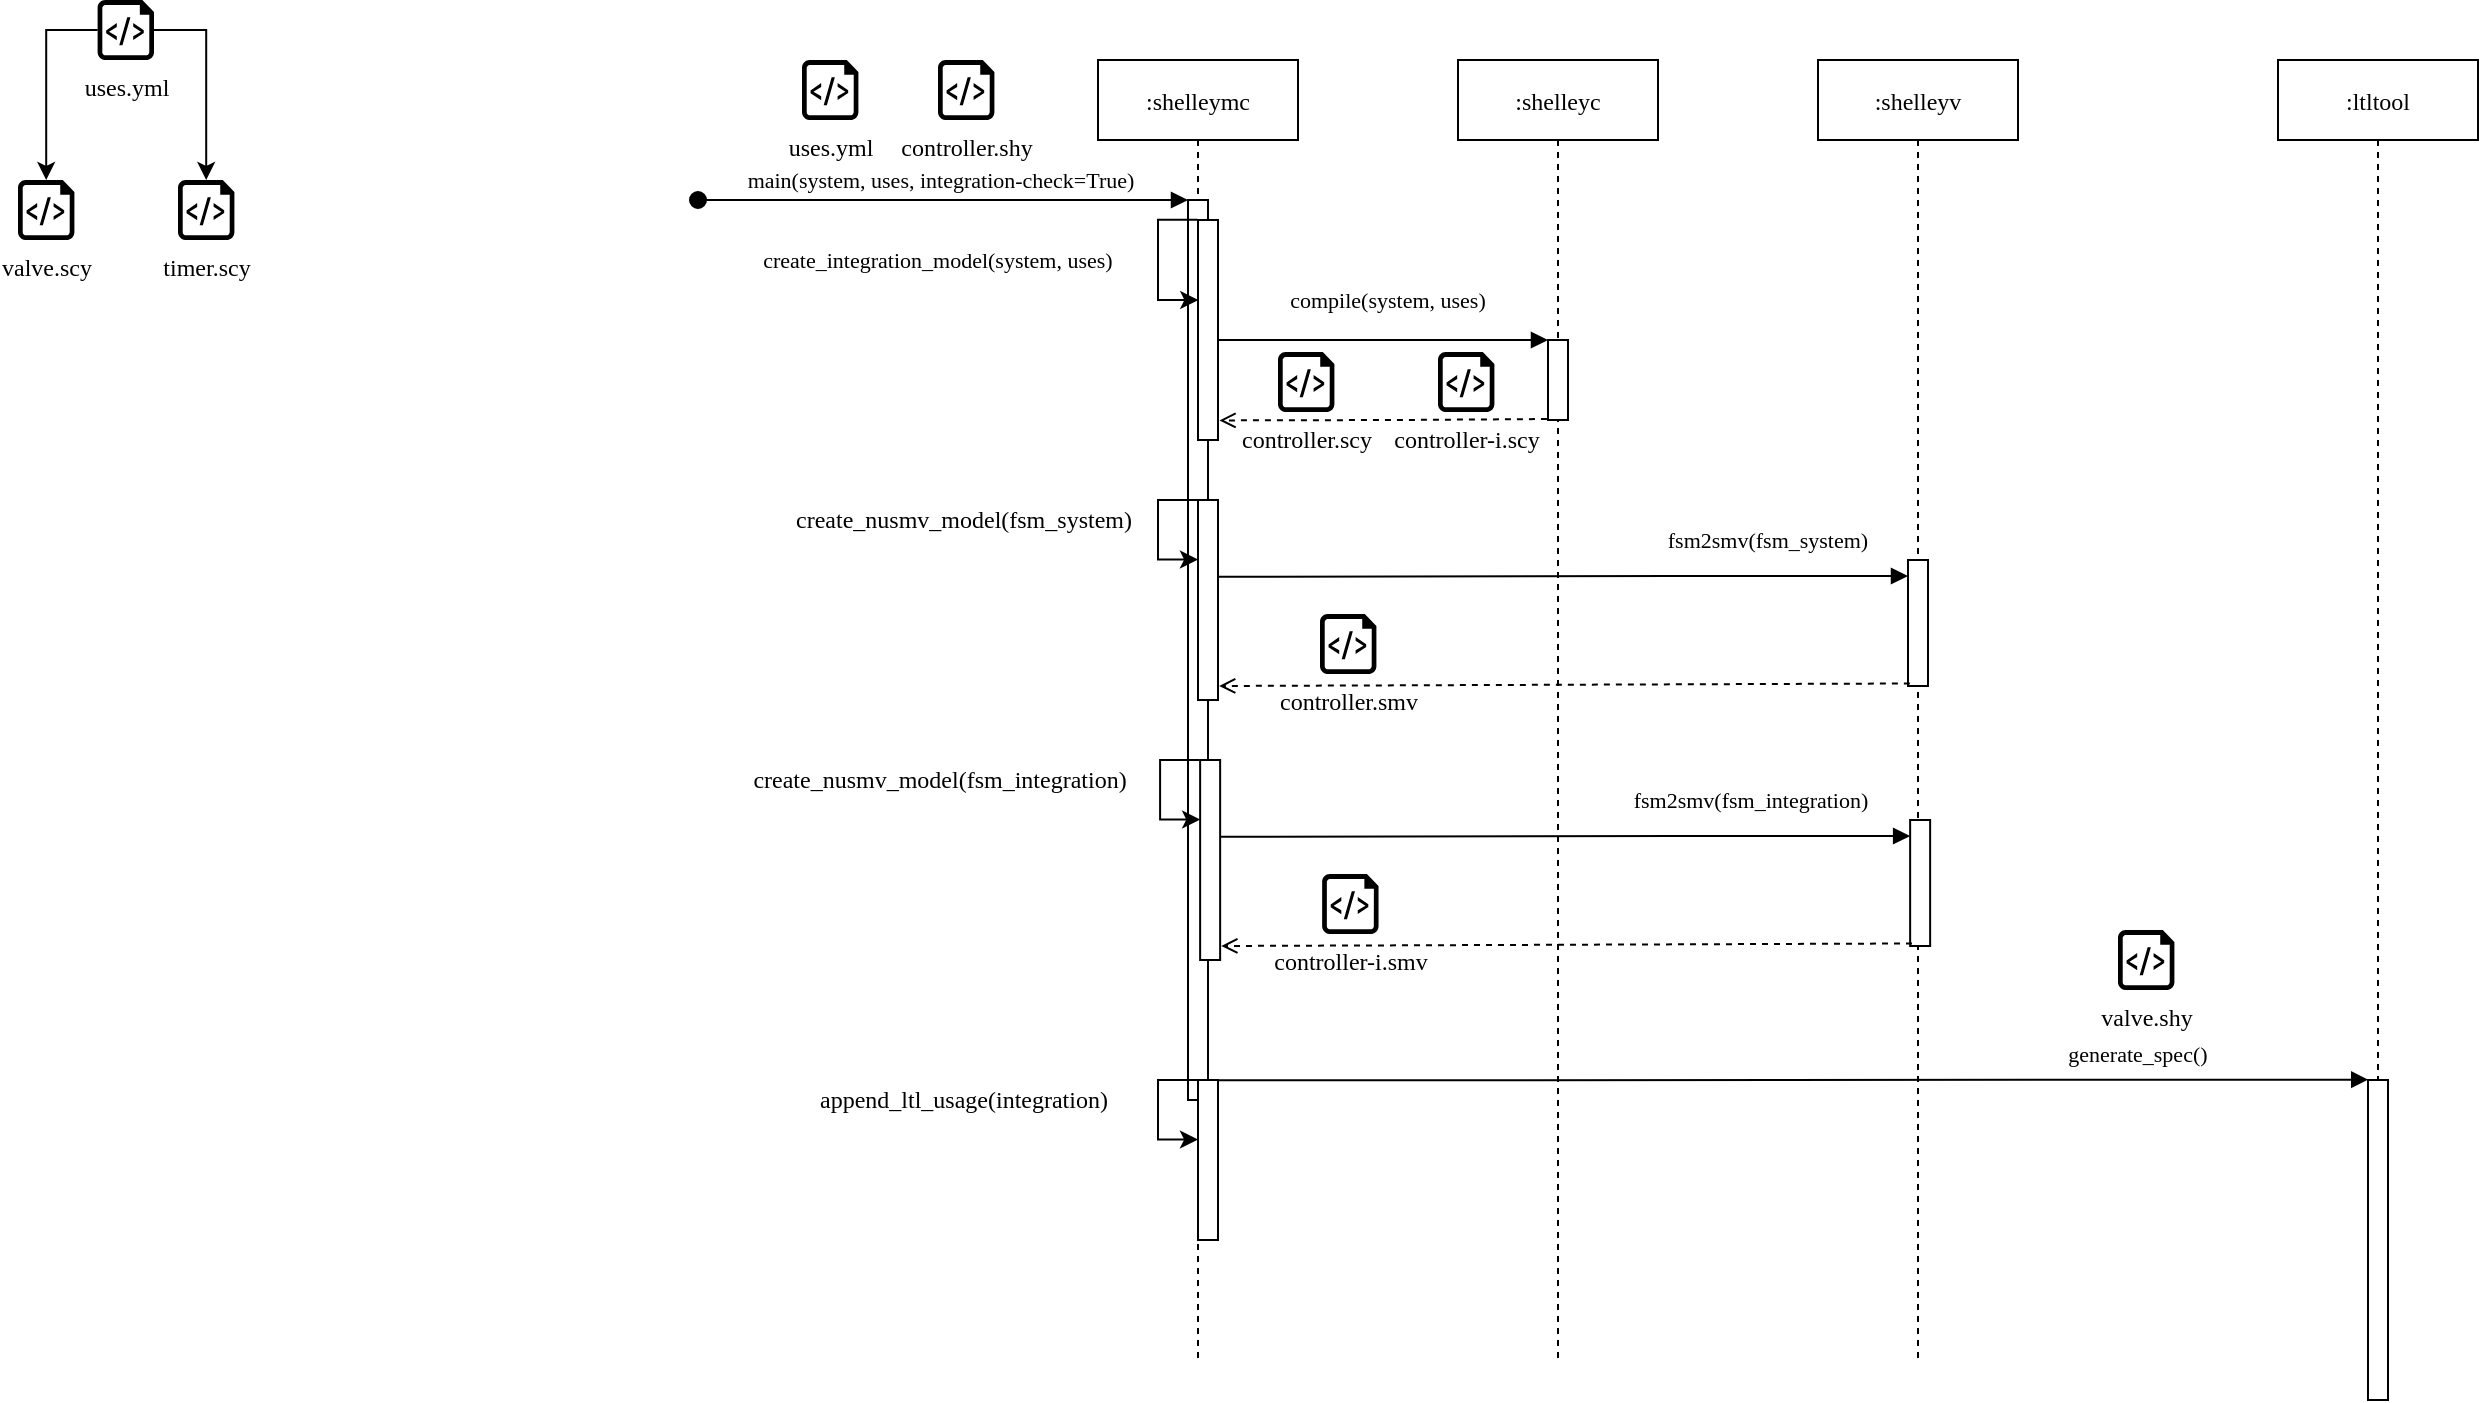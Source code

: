 <mxfile version="14.6.13" type="device"><diagram id="kgpKYQtTHZ0yAKxKKP6v" name="Page-1"><mxGraphModel dx="1909" dy="465" grid="1" gridSize="10" guides="1" tooltips="1" connect="1" arrows="1" fold="1" page="1" pageScale="1" pageWidth="1169" pageHeight="827" math="0" shadow="0"><root><mxCell id="0"/><mxCell id="1" parent="0"/><mxCell id="3nuBFxr9cyL0pnOWT2aG-1" value=":shelleymc" style="shape=umlLifeline;perimeter=lifelinePerimeter;container=1;collapsible=0;recursiveResize=0;rounded=0;shadow=0;strokeWidth=1;fontFamily=CMU Serif;" parent="1" vertex="1"><mxGeometry x="120" y="80" width="100" height="650" as="geometry"/></mxCell><mxCell id="3nuBFxr9cyL0pnOWT2aG-2" value="" style="points=[];perimeter=orthogonalPerimeter;rounded=0;shadow=0;strokeWidth=1;fontFamily=CMU Serif;" parent="3nuBFxr9cyL0pnOWT2aG-1" vertex="1"><mxGeometry x="45" y="70" width="10" height="450" as="geometry"/></mxCell><mxCell id="3nuBFxr9cyL0pnOWT2aG-3" value="" style="verticalAlign=bottom;startArrow=oval;endArrow=block;startSize=8;shadow=0;strokeWidth=1;fontFamily=CMU Serif;" parent="3nuBFxr9cyL0pnOWT2aG-1" target="3nuBFxr9cyL0pnOWT2aG-2" edge="1"><mxGeometry relative="1" as="geometry"><mxPoint x="-200" y="70" as="sourcePoint"/></mxGeometry></mxCell><mxCell id="462tng7Alf8ftiDhn7QU-6" value="main(system, uses, integration-check=True)" style="edgeLabel;html=1;align=center;verticalAlign=middle;resizable=0;points=[];fontFamily=CMU Serif;" vertex="1" connectable="0" parent="3nuBFxr9cyL0pnOWT2aG-3"><mxGeometry x="0.162" y="1" relative="1" as="geometry"><mxPoint x="-22" y="-9" as="offset"/></mxGeometry></mxCell><mxCell id="3nuBFxr9cyL0pnOWT2aG-4" value="" style="points=[];perimeter=orthogonalPerimeter;rounded=0;shadow=0;strokeWidth=1;fontFamily=CMU Serif;" parent="3nuBFxr9cyL0pnOWT2aG-1" vertex="1"><mxGeometry x="50" y="80" width="10" height="110" as="geometry"/></mxCell><mxCell id="462tng7Alf8ftiDhn7QU-30" style="edgeStyle=orthogonalEdgeStyle;rounded=0;orthogonalLoop=1;jettySize=auto;html=1;fontFamily=CMU Serif;endArrow=none;endFill=0;entryX=-0.026;entryY=-0.001;entryDx=0;entryDy=0;entryPerimeter=0;startArrow=classic;startFill=1;exitX=0.015;exitY=0.364;exitDx=0;exitDy=0;exitPerimeter=0;" edge="1" parent="3nuBFxr9cyL0pnOWT2aG-1" source="3nuBFxr9cyL0pnOWT2aG-4" target="3nuBFxr9cyL0pnOWT2aG-4"><mxGeometry relative="1" as="geometry"><mxPoint x="-30" y="120" as="targetPoint"/><Array as="points"><mxPoint x="30" y="120"/><mxPoint x="30" y="80"/></Array></mxGeometry></mxCell><mxCell id="3nuBFxr9cyL0pnOWT2aG-5" value=":shelleyc" style="shape=umlLifeline;perimeter=lifelinePerimeter;container=1;collapsible=0;recursiveResize=0;rounded=0;shadow=0;strokeWidth=1;fontFamily=CMU Serif;" parent="1" vertex="1"><mxGeometry x="300" y="80" width="100" height="650" as="geometry"/></mxCell><mxCell id="3nuBFxr9cyL0pnOWT2aG-6" value="" style="points=[];perimeter=orthogonalPerimeter;rounded=0;shadow=0;strokeWidth=1;fontFamily=CMU Serif;" parent="3nuBFxr9cyL0pnOWT2aG-5" vertex="1"><mxGeometry x="45" y="140" width="10" height="40" as="geometry"/></mxCell><mxCell id="3nuBFxr9cyL0pnOWT2aG-8" value="" style="verticalAlign=bottom;endArrow=block;entryX=0;entryY=0;shadow=0;strokeWidth=1;fontFamily=CMU Serif;" parent="1" target="3nuBFxr9cyL0pnOWT2aG-6" edge="1"><mxGeometry relative="1" as="geometry"><mxPoint x="180" y="220" as="sourcePoint"/><Array as="points"><mxPoint x="210" y="220"/></Array></mxGeometry></mxCell><mxCell id="3nuBFxr9cyL0pnOWT2aG-9" value="" style="verticalAlign=bottom;endArrow=open;entryX=1.074;entryY=0.911;shadow=0;strokeWidth=1;fontFamily=CMU Serif;dashed=1;endFill=0;entryDx=0;entryDy=0;entryPerimeter=0;exitX=-0.053;exitY=0.988;exitDx=0;exitDy=0;exitPerimeter=0;" parent="1" source="3nuBFxr9cyL0pnOWT2aG-6" target="3nuBFxr9cyL0pnOWT2aG-4" edge="1"><mxGeometry relative="1" as="geometry"><mxPoint x="240" y="200" as="sourcePoint"/><Array as="points"><mxPoint x="269" y="260"/></Array></mxGeometry></mxCell><mxCell id="462tng7Alf8ftiDhn7QU-1" value=":shelleyv" style="shape=umlLifeline;perimeter=lifelinePerimeter;container=1;collapsible=0;recursiveResize=0;rounded=0;shadow=0;strokeWidth=1;fontFamily=CMU Serif;" vertex="1" parent="1"><mxGeometry x="480" y="80" width="100" height="650" as="geometry"/></mxCell><mxCell id="462tng7Alf8ftiDhn7QU-2" value="" style="points=[];perimeter=orthogonalPerimeter;rounded=0;shadow=0;strokeWidth=1;fontFamily=CMU Serif;" vertex="1" parent="462tng7Alf8ftiDhn7QU-1"><mxGeometry x="46.07" y="380" width="10" height="63" as="geometry"/></mxCell><mxCell id="462tng7Alf8ftiDhn7QU-3" value="uses.yml" style="aspect=fixed;pointerEvents=1;shadow=0;dashed=0;html=1;strokeColor=none;labelPosition=center;verticalLabelPosition=bottom;verticalAlign=top;align=center;shape=mxgraph.azure.script_file;fontFamily=CMU Serif;fillColor=#000000;" vertex="1" parent="1"><mxGeometry x="-28" y="80" width="28.2" height="30" as="geometry"/></mxCell><mxCell id="462tng7Alf8ftiDhn7QU-4" value="controller.shy" style="aspect=fixed;pointerEvents=1;shadow=0;dashed=0;html=1;strokeColor=none;labelPosition=center;verticalLabelPosition=bottom;verticalAlign=top;align=center;shape=mxgraph.azure.script_file;fontFamily=CMU Serif;fillColor=#000000;" vertex="1" parent="1"><mxGeometry x="40" y="80" width="28.2" height="30" as="geometry"/></mxCell><mxCell id="462tng7Alf8ftiDhn7QU-7" value="" style="verticalAlign=bottom;endArrow=block;shadow=0;strokeWidth=1;fontFamily=CMU Serif;exitX=1.045;exitY=0.384;exitDx=0;exitDy=0;exitPerimeter=0;" edge="1" parent="1" source="462tng7Alf8ftiDhn7QU-14" target="462tng7Alf8ftiDhn7QU-2"><mxGeometry x="0.507" relative="1" as="geometry"><mxPoint x="183.07" y="467" as="sourcePoint"/><mxPoint x="531.07" y="290.0" as="targetPoint"/><Array as="points"><mxPoint x="419.07" y="468"/></Array><mxPoint as="offset"/></mxGeometry></mxCell><mxCell id="462tng7Alf8ftiDhn7QU-8" value="controller.scy" style="aspect=fixed;pointerEvents=1;shadow=0;dashed=0;html=1;strokeColor=none;labelPosition=center;verticalLabelPosition=bottom;verticalAlign=top;align=center;shape=mxgraph.azure.script_file;fontFamily=CMU Serif;fillColor=#000000;" vertex="1" parent="1"><mxGeometry x="210" y="226" width="28.2" height="30" as="geometry"/></mxCell><mxCell id="462tng7Alf8ftiDhn7QU-10" value=":ltltool" style="shape=umlLifeline;perimeter=lifelinePerimeter;container=1;collapsible=0;recursiveResize=0;rounded=0;shadow=0;strokeWidth=1;fontFamily=CMU Serif;" vertex="1" parent="1"><mxGeometry x="710" y="80" width="100" height="650" as="geometry"/></mxCell><mxCell id="462tng7Alf8ftiDhn7QU-11" value="" style="points=[];perimeter=orthogonalPerimeter;rounded=0;shadow=0;strokeWidth=1;fontFamily=CMU Serif;" vertex="1" parent="462tng7Alf8ftiDhn7QU-10"><mxGeometry x="45" y="510" width="10" height="160" as="geometry"/></mxCell><mxCell id="462tng7Alf8ftiDhn7QU-12" value="generate_spec()" style="verticalAlign=bottom;endArrow=block;shadow=0;strokeWidth=1;fontFamily=CMU Serif;exitX=1.047;exitY=0.002;exitDx=0;exitDy=0;exitPerimeter=0;entryX=0.011;entryY=-0.001;entryDx=0;entryDy=0;entryPerimeter=0;" edge="1" parent="1" source="462tng7Alf8ftiDhn7QU-18" target="462tng7Alf8ftiDhn7QU-11"><mxGeometry x="0.599" y="4" relative="1" as="geometry"><mxPoint x="535" y="400" as="sourcePoint"/><mxPoint x="750" y="400" as="targetPoint"/><Array as="points"/><mxPoint as="offset"/></mxGeometry></mxCell><mxCell id="462tng7Alf8ftiDhn7QU-14" value="" style="points=[];perimeter=orthogonalPerimeter;rounded=0;shadow=0;strokeWidth=1;fontFamily=CMU Serif;" vertex="1" parent="1"><mxGeometry x="171.07" y="430" width="10" height="100" as="geometry"/></mxCell><mxCell id="462tng7Alf8ftiDhn7QU-16" value="" style="verticalAlign=bottom;endArrow=open;shadow=0;strokeWidth=1;fontFamily=CMU Serif;dashed=1;endFill=0;exitX=0.093;exitY=0.98;exitDx=0;exitDy=0;exitPerimeter=0;entryX=1.058;entryY=0.93;entryDx=0;entryDy=0;entryPerimeter=0;" edge="1" parent="1" source="462tng7Alf8ftiDhn7QU-2" target="462tng7Alf8ftiDhn7QU-14"><mxGeometry relative="1" as="geometry"><mxPoint x="529.17" y="430.01" as="sourcePoint"/><mxPoint x="183.07" y="508" as="targetPoint"/><Array as="points"/></mxGeometry></mxCell><mxCell id="462tng7Alf8ftiDhn7QU-17" value="controller-i.smv" style="aspect=fixed;pointerEvents=1;shadow=0;dashed=0;html=1;strokeColor=none;labelPosition=center;verticalLabelPosition=bottom;verticalAlign=top;align=center;shape=mxgraph.azure.script_file;fontFamily=CMU Serif;fillColor=#000000;" vertex="1" parent="1"><mxGeometry x="232.07" y="487" width="28.2" height="30" as="geometry"/></mxCell><mxCell id="462tng7Alf8ftiDhn7QU-18" value="" style="points=[];perimeter=orthogonalPerimeter;rounded=0;shadow=0;strokeWidth=1;fontFamily=CMU Serif;" vertex="1" parent="1"><mxGeometry x="170" y="590" width="10" height="80" as="geometry"/></mxCell><mxCell id="462tng7Alf8ftiDhn7QU-19" value="valve.shy" style="aspect=fixed;pointerEvents=1;shadow=0;dashed=0;html=1;strokeColor=none;labelPosition=center;verticalLabelPosition=bottom;verticalAlign=top;align=center;shape=mxgraph.azure.script_file;fontFamily=CMU Serif;fillColor=#000000;" vertex="1" parent="1"><mxGeometry x="630" y="515" width="28.2" height="30" as="geometry"/></mxCell><mxCell id="462tng7Alf8ftiDhn7QU-48" style="edgeStyle=orthogonalEdgeStyle;rounded=0;orthogonalLoop=1;jettySize=auto;html=1;entryX=0.5;entryY=0;entryDx=0;entryDy=0;entryPerimeter=0;fontFamily=CMU Serif;startArrow=none;startFill=0;endArrow=classic;endFill=1;" edge="1" parent="1" source="462tng7Alf8ftiDhn7QU-20" target="462tng7Alf8ftiDhn7QU-22"><mxGeometry relative="1" as="geometry"/></mxCell><mxCell id="462tng7Alf8ftiDhn7QU-49" style="edgeStyle=orthogonalEdgeStyle;rounded=0;orthogonalLoop=1;jettySize=auto;html=1;entryX=0.5;entryY=0;entryDx=0;entryDy=0;entryPerimeter=0;fontFamily=CMU Serif;startArrow=none;startFill=0;endArrow=classic;endFill=1;" edge="1" parent="1" source="462tng7Alf8ftiDhn7QU-20" target="462tng7Alf8ftiDhn7QU-23"><mxGeometry relative="1" as="geometry"/></mxCell><mxCell id="462tng7Alf8ftiDhn7QU-20" value="uses.yml" style="aspect=fixed;pointerEvents=1;shadow=0;dashed=0;html=1;strokeColor=none;labelPosition=center;verticalLabelPosition=bottom;verticalAlign=top;align=center;shape=mxgraph.azure.script_file;fontFamily=CMU Serif;fillColor=#000000;" vertex="1" parent="1"><mxGeometry x="-380.2" y="50" width="28.2" height="30" as="geometry"/></mxCell><mxCell id="462tng7Alf8ftiDhn7QU-22" value="valve.scy" style="aspect=fixed;pointerEvents=1;shadow=0;dashed=0;html=1;strokeColor=none;labelPosition=center;verticalLabelPosition=bottom;verticalAlign=top;align=center;shape=mxgraph.azure.script_file;fontFamily=CMU Serif;fillColor=#000000;" vertex="1" parent="1"><mxGeometry x="-420" y="140" width="28.2" height="30" as="geometry"/></mxCell><mxCell id="462tng7Alf8ftiDhn7QU-23" value="timer.scy" style="aspect=fixed;pointerEvents=1;shadow=0;dashed=0;html=1;strokeColor=none;labelPosition=center;verticalLabelPosition=bottom;verticalAlign=top;align=center;shape=mxgraph.azure.script_file;fontFamily=CMU Serif;fillColor=#000000;" vertex="1" parent="1"><mxGeometry x="-340" y="140" width="28.2" height="30" as="geometry"/></mxCell><mxCell id="462tng7Alf8ftiDhn7QU-29" value="&lt;span style=&quot;font-size: 11px ; background-color: rgb(255 , 255 , 255)&quot;&gt;create_integration_model(system, uses)&lt;/span&gt;" style="text;html=1;strokeColor=none;fillColor=none;align=center;verticalAlign=middle;whiteSpace=wrap;rounded=0;fontFamily=CMU Serif;" vertex="1" parent="1"><mxGeometry x="-60" y="170" width="200" height="20" as="geometry"/></mxCell><mxCell id="462tng7Alf8ftiDhn7QU-31" value="&lt;span style=&quot;font-size: 11px ; background-color: rgb(255 , 255 , 255)&quot;&gt;compile(system, uses)&lt;/span&gt;" style="text;html=1;strokeColor=none;fillColor=none;align=center;verticalAlign=middle;whiteSpace=wrap;rounded=0;fontFamily=CMU Serif;" vertex="1" parent="1"><mxGeometry x="180" y="190" width="170" height="20" as="geometry"/></mxCell><mxCell id="462tng7Alf8ftiDhn7QU-32" value="controller-i.scy" style="aspect=fixed;pointerEvents=1;shadow=0;dashed=0;html=1;strokeColor=none;labelPosition=center;verticalLabelPosition=bottom;verticalAlign=top;align=center;shape=mxgraph.azure.script_file;fontFamily=CMU Serif;fillColor=#000000;" vertex="1" parent="1"><mxGeometry x="290" y="226" width="28.2" height="30" as="geometry"/></mxCell><mxCell id="462tng7Alf8ftiDhn7QU-33" value="&lt;div style=&quot;background-color: rgb(255 , 255 , 255)&quot;&gt;create_nusmv_model(fsm_integration)&lt;/div&gt;" style="text;html=1;strokeColor=none;fillColor=none;align=center;verticalAlign=middle;whiteSpace=wrap;rounded=0;fontFamily=CMU Serif;" vertex="1" parent="1"><mxGeometry x="-45.88" y="430" width="173.9" height="20" as="geometry"/></mxCell><mxCell id="462tng7Alf8ftiDhn7QU-35" value="&lt;span style=&quot;font-size: 11px&quot;&gt;fsm2smv(fsm_integration)&lt;/span&gt;" style="text;html=1;strokeColor=none;fillColor=none;align=center;verticalAlign=middle;whiteSpace=wrap;rounded=0;fontFamily=CMU Serif;" vertex="1" parent="1"><mxGeometry x="368" y="440" width="157" height="20" as="geometry"/></mxCell><mxCell id="462tng7Alf8ftiDhn7QU-36" style="edgeStyle=orthogonalEdgeStyle;rounded=0;orthogonalLoop=1;jettySize=auto;html=1;fontFamily=CMU Serif;endArrow=none;endFill=0;entryX=-0.026;entryY=-0.001;entryDx=0;entryDy=0;entryPerimeter=0;startArrow=classic;startFill=1;exitX=0.001;exitY=0.298;exitDx=0;exitDy=0;exitPerimeter=0;" edge="1" parent="1" source="462tng7Alf8ftiDhn7QU-14"><mxGeometry relative="1" as="geometry"><mxPoint x="170.66" y="430" as="targetPoint"/><mxPoint x="171.07" y="470.15" as="sourcePoint"/><Array as="points"><mxPoint x="151.07" y="460"/><mxPoint x="151.07" y="430"/></Array></mxGeometry></mxCell><mxCell id="462tng7Alf8ftiDhn7QU-37" style="edgeStyle=orthogonalEdgeStyle;rounded=0;orthogonalLoop=1;jettySize=auto;html=1;fontFamily=CMU Serif;endArrow=none;endFill=0;entryX=-0.026;entryY=-0.001;entryDx=0;entryDy=0;entryPerimeter=0;startArrow=classic;startFill=1;exitX=0.001;exitY=0.298;exitDx=0;exitDy=0;exitPerimeter=0;" edge="1" parent="1"><mxGeometry relative="1" as="geometry"><mxPoint x="169.58" y="590" as="targetPoint"/><mxPoint x="170.0" y="619.8" as="sourcePoint"/><Array as="points"><mxPoint x="149.99" y="620"/><mxPoint x="149.99" y="590"/></Array></mxGeometry></mxCell><mxCell id="462tng7Alf8ftiDhn7QU-38" value="&lt;div style=&quot;background-color: rgb(255 , 255 , 255)&quot;&gt;append_ltl_usage(integration)&lt;/div&gt;" style="text;html=1;strokeColor=none;fillColor=none;align=center;verticalAlign=middle;whiteSpace=wrap;rounded=0;fontFamily=CMU Serif;" vertex="1" parent="1"><mxGeometry x="-33.9" y="590" width="173.9" height="20" as="geometry"/></mxCell><mxCell id="462tng7Alf8ftiDhn7QU-39" value="" style="points=[];perimeter=orthogonalPerimeter;rounded=0;shadow=0;strokeWidth=1;fontFamily=CMU Serif;" vertex="1" parent="1"><mxGeometry x="525" y="330" width="10" height="63" as="geometry"/></mxCell><mxCell id="462tng7Alf8ftiDhn7QU-40" value="" style="verticalAlign=bottom;endArrow=block;shadow=0;strokeWidth=1;fontFamily=CMU Serif;exitX=1.045;exitY=0.384;exitDx=0;exitDy=0;exitPerimeter=0;" edge="1" parent="1" source="462tng7Alf8ftiDhn7QU-41" target="462tng7Alf8ftiDhn7QU-39"><mxGeometry x="0.507" relative="1" as="geometry"><mxPoint x="182" y="337" as="sourcePoint"/><mxPoint x="530" y="160.0" as="targetPoint"/><Array as="points"><mxPoint x="418" y="338"/></Array><mxPoint as="offset"/></mxGeometry></mxCell><mxCell id="462tng7Alf8ftiDhn7QU-41" value="" style="points=[];perimeter=orthogonalPerimeter;rounded=0;shadow=0;strokeWidth=1;fontFamily=CMU Serif;" vertex="1" parent="1"><mxGeometry x="170" y="300" width="10" height="100" as="geometry"/></mxCell><mxCell id="462tng7Alf8ftiDhn7QU-42" value="" style="verticalAlign=bottom;endArrow=open;shadow=0;strokeWidth=1;fontFamily=CMU Serif;dashed=1;endFill=0;exitX=0.093;exitY=0.98;exitDx=0;exitDy=0;exitPerimeter=0;entryX=1.058;entryY=0.93;entryDx=0;entryDy=0;entryPerimeter=0;" edge="1" parent="1" source="462tng7Alf8ftiDhn7QU-39" target="462tng7Alf8ftiDhn7QU-41"><mxGeometry relative="1" as="geometry"><mxPoint x="528.1" y="300.01" as="sourcePoint"/><mxPoint x="182" y="378" as="targetPoint"/><Array as="points"/></mxGeometry></mxCell><mxCell id="462tng7Alf8ftiDhn7QU-43" value="controller.smv" style="aspect=fixed;pointerEvents=1;shadow=0;dashed=0;html=1;strokeColor=none;labelPosition=center;verticalLabelPosition=bottom;verticalAlign=top;align=center;shape=mxgraph.azure.script_file;fontFamily=CMU Serif;fillColor=#000000;" vertex="1" parent="1"><mxGeometry x="231" y="357" width="28.2" height="30" as="geometry"/></mxCell><mxCell id="462tng7Alf8ftiDhn7QU-44" value="&lt;div style=&quot;background-color: rgb(255 , 255 , 255)&quot;&gt;create_nusmv_model(fsm_system)&lt;/div&gt;" style="text;html=1;strokeColor=none;fillColor=none;align=center;verticalAlign=middle;whiteSpace=wrap;rounded=0;fontFamily=CMU Serif;" vertex="1" parent="1"><mxGeometry x="-33.9" y="300" width="173.9" height="20" as="geometry"/></mxCell><mxCell id="462tng7Alf8ftiDhn7QU-45" value="&lt;span style=&quot;font-size: 11px&quot;&gt;fsm2smv(fsm_system)&lt;/span&gt;" style="text;html=1;strokeColor=none;fillColor=none;align=center;verticalAlign=middle;whiteSpace=wrap;rounded=0;fontFamily=CMU Serif;" vertex="1" parent="1"><mxGeometry x="310" y="310" width="290" height="20" as="geometry"/></mxCell><mxCell id="462tng7Alf8ftiDhn7QU-46" style="edgeStyle=orthogonalEdgeStyle;rounded=0;orthogonalLoop=1;jettySize=auto;html=1;fontFamily=CMU Serif;endArrow=none;endFill=0;entryX=-0.026;entryY=-0.001;entryDx=0;entryDy=0;entryPerimeter=0;startArrow=classic;startFill=1;exitX=0.001;exitY=0.298;exitDx=0;exitDy=0;exitPerimeter=0;" edge="1" parent="1" source="462tng7Alf8ftiDhn7QU-41"><mxGeometry relative="1" as="geometry"><mxPoint x="169.59" y="300" as="targetPoint"/><mxPoint x="170.0" y="340.15" as="sourcePoint"/><Array as="points"><mxPoint x="150" y="330"/><mxPoint x="150" y="300"/></Array></mxGeometry></mxCell></root></mxGraphModel></diagram></mxfile>